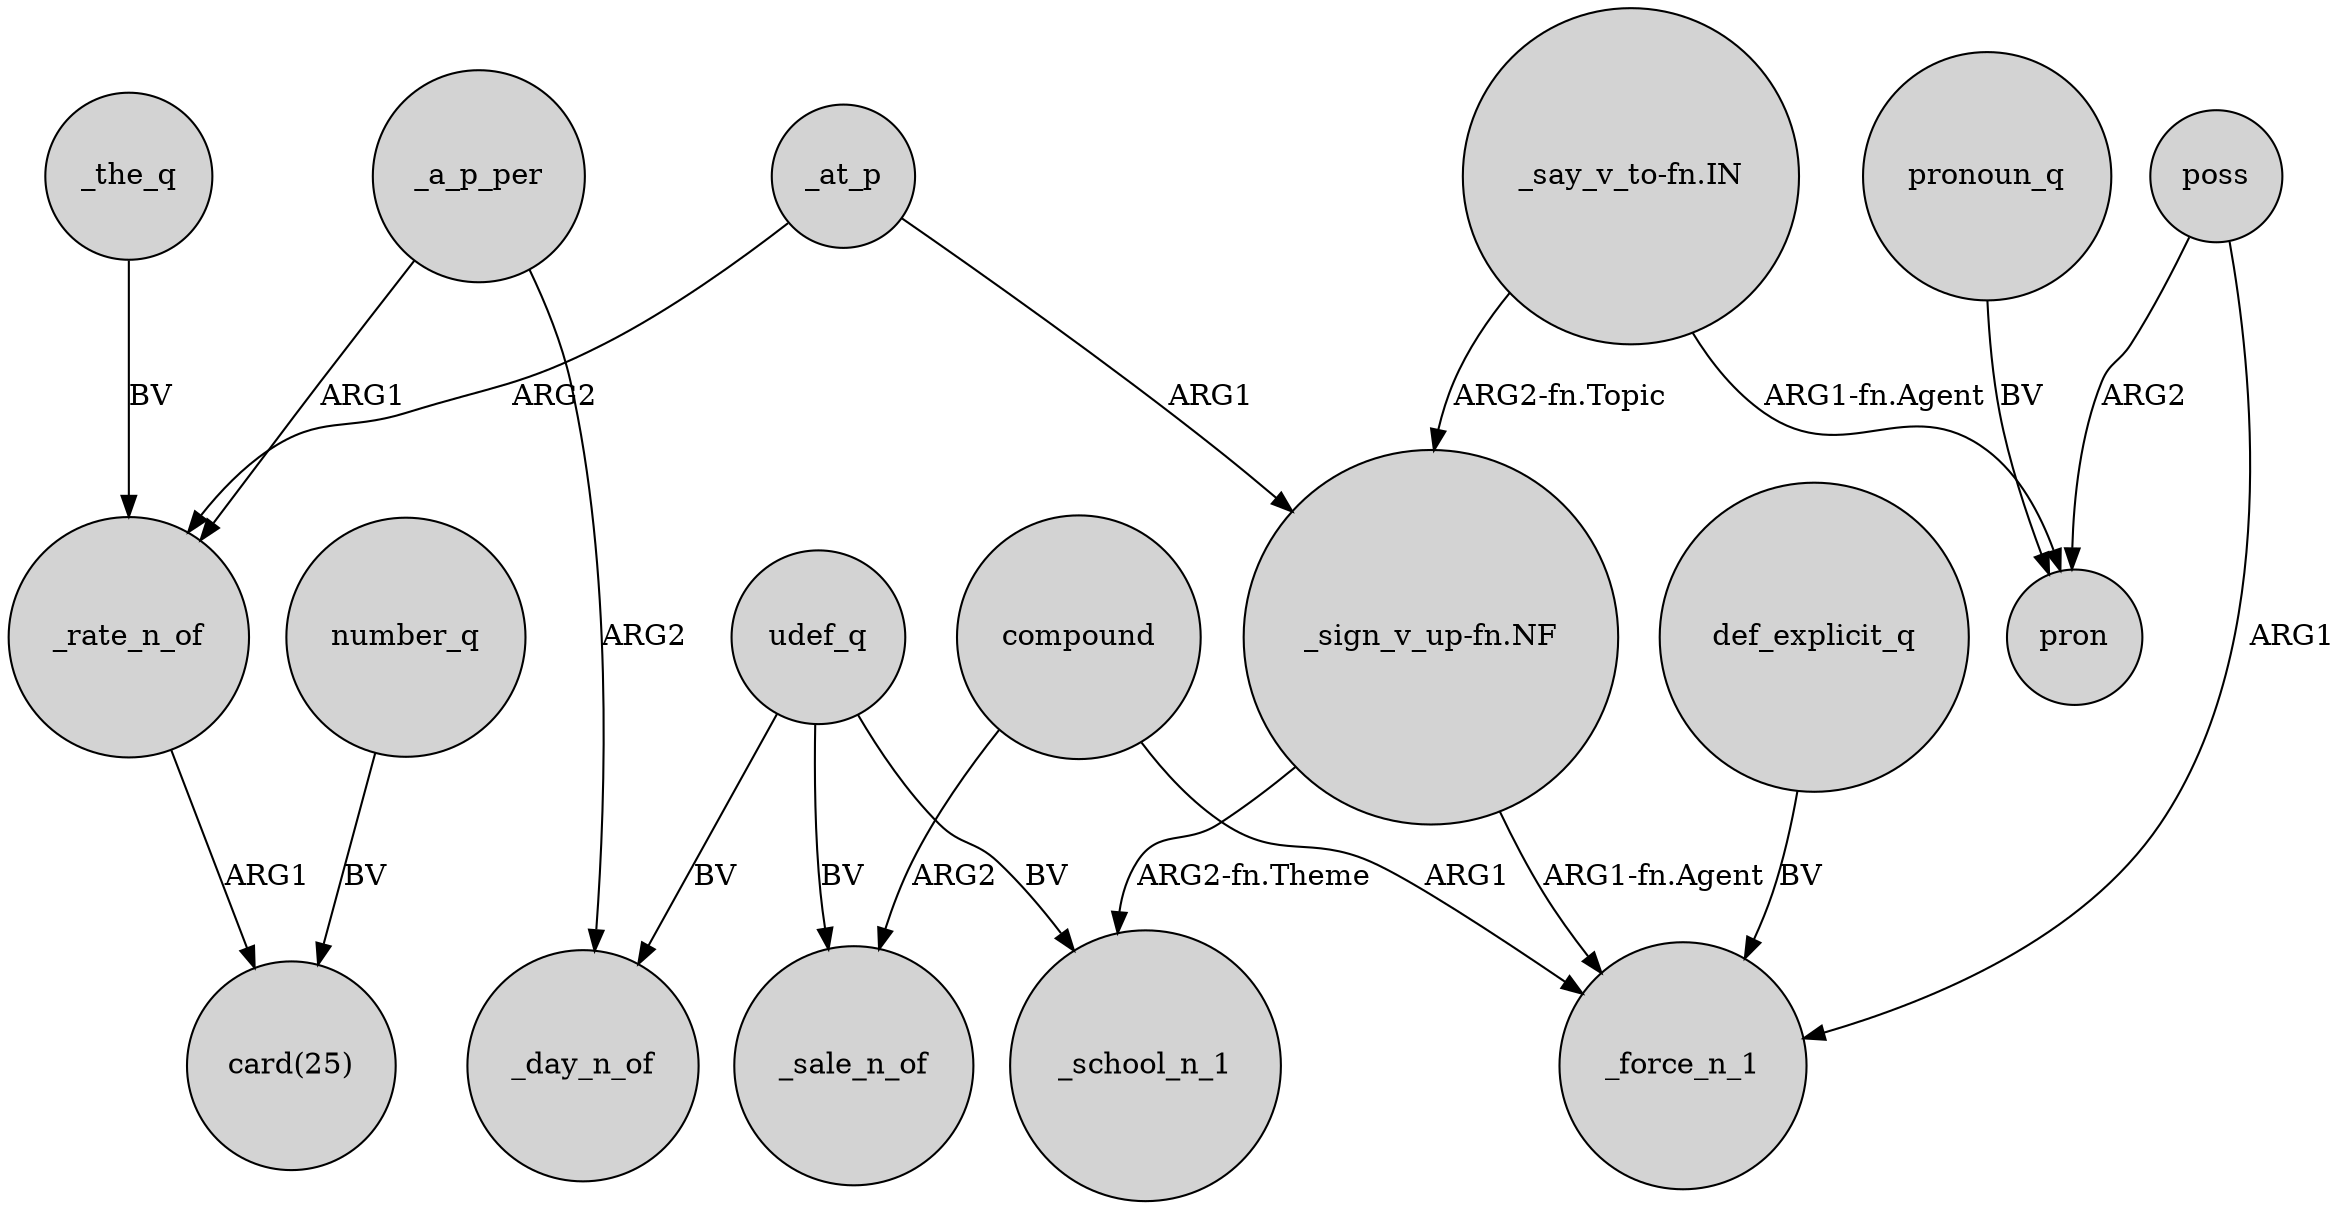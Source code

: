 digraph {
	node [shape=circle style=filled]
	_a_p_per -> _day_n_of [label=ARG2]
	poss -> pron [label=ARG2]
	_at_p -> _rate_n_of [label=ARG2]
	number_q -> "card(25)" [label=BV]
	poss -> _force_n_1 [label=ARG1]
	compound -> _force_n_1 [label=ARG1]
	_at_p -> "_sign_v_up-fn.NF" [label=ARG1]
	udef_q -> _day_n_of [label=BV]
	_the_q -> _rate_n_of [label=BV]
	"_sign_v_up-fn.NF" -> _school_n_1 [label="ARG2-fn.Theme"]
	"_say_v_to-fn.IN" -> "_sign_v_up-fn.NF" [label="ARG2-fn.Topic"]
	pronoun_q -> pron [label=BV]
	compound -> _sale_n_of [label=ARG2]
	def_explicit_q -> _force_n_1 [label=BV]
	udef_q -> _sale_n_of [label=BV]
	"_say_v_to-fn.IN" -> pron [label="ARG1-fn.Agent"]
	_a_p_per -> _rate_n_of [label=ARG1]
	"_sign_v_up-fn.NF" -> _force_n_1 [label="ARG1-fn.Agent"]
	udef_q -> _school_n_1 [label=BV]
	_rate_n_of -> "card(25)" [label=ARG1]
}
